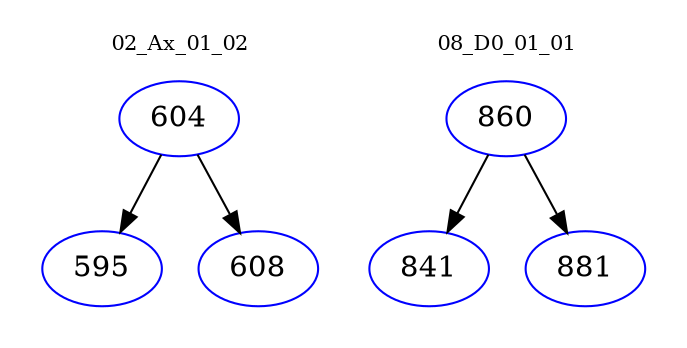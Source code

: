 digraph{
subgraph cluster_0 {
color = white
label = "02_Ax_01_02";
fontsize=10;
T0_604 [label="604", color="blue"]
T0_604 -> T0_595 [color="black"]
T0_595 [label="595", color="blue"]
T0_604 -> T0_608 [color="black"]
T0_608 [label="608", color="blue"]
}
subgraph cluster_1 {
color = white
label = "08_D0_01_01";
fontsize=10;
T1_860 [label="860", color="blue"]
T1_860 -> T1_841 [color="black"]
T1_841 [label="841", color="blue"]
T1_860 -> T1_881 [color="black"]
T1_881 [label="881", color="blue"]
}
}
